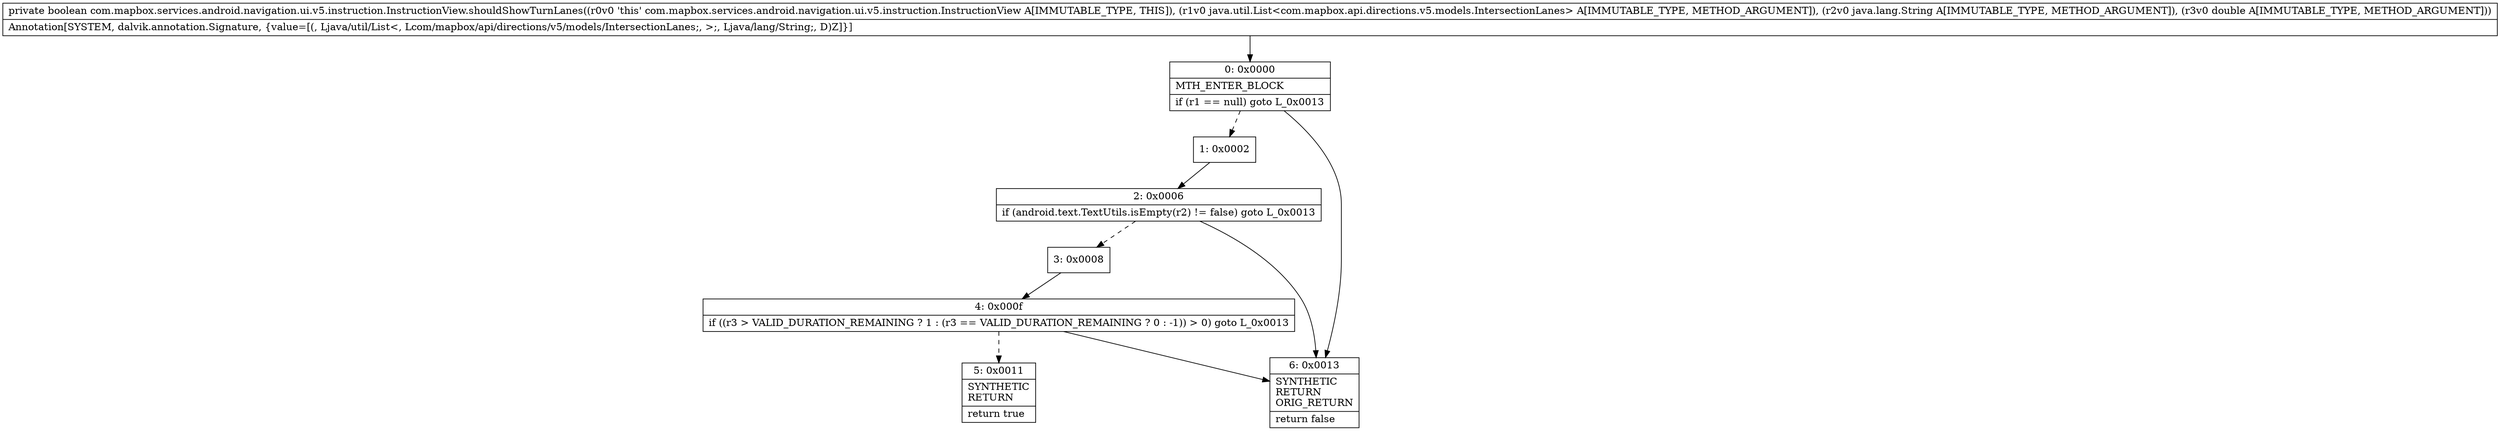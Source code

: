 digraph "CFG forcom.mapbox.services.android.navigation.ui.v5.instruction.InstructionView.shouldShowTurnLanes(Ljava\/util\/List;Ljava\/lang\/String;D)Z" {
Node_0 [shape=record,label="{0\:\ 0x0000|MTH_ENTER_BLOCK\l|if (r1 == null) goto L_0x0013\l}"];
Node_1 [shape=record,label="{1\:\ 0x0002}"];
Node_2 [shape=record,label="{2\:\ 0x0006|if (android.text.TextUtils.isEmpty(r2) != false) goto L_0x0013\l}"];
Node_3 [shape=record,label="{3\:\ 0x0008}"];
Node_4 [shape=record,label="{4\:\ 0x000f|if ((r3 \> VALID_DURATION_REMAINING ? 1 : (r3 == VALID_DURATION_REMAINING ? 0 : \-1)) \> 0) goto L_0x0013\l}"];
Node_5 [shape=record,label="{5\:\ 0x0011|SYNTHETIC\lRETURN\l|return true\l}"];
Node_6 [shape=record,label="{6\:\ 0x0013|SYNTHETIC\lRETURN\lORIG_RETURN\l|return false\l}"];
MethodNode[shape=record,label="{private boolean com.mapbox.services.android.navigation.ui.v5.instruction.InstructionView.shouldShowTurnLanes((r0v0 'this' com.mapbox.services.android.navigation.ui.v5.instruction.InstructionView A[IMMUTABLE_TYPE, THIS]), (r1v0 java.util.List\<com.mapbox.api.directions.v5.models.IntersectionLanes\> A[IMMUTABLE_TYPE, METHOD_ARGUMENT]), (r2v0 java.lang.String A[IMMUTABLE_TYPE, METHOD_ARGUMENT]), (r3v0 double A[IMMUTABLE_TYPE, METHOD_ARGUMENT]))  | Annotation[SYSTEM, dalvik.annotation.Signature, \{value=[(, Ljava\/util\/List\<, Lcom\/mapbox\/api\/directions\/v5\/models\/IntersectionLanes;, \>;, Ljava\/lang\/String;, D)Z]\}]\l}"];
MethodNode -> Node_0;
Node_0 -> Node_1[style=dashed];
Node_0 -> Node_6;
Node_1 -> Node_2;
Node_2 -> Node_3[style=dashed];
Node_2 -> Node_6;
Node_3 -> Node_4;
Node_4 -> Node_5[style=dashed];
Node_4 -> Node_6;
}

